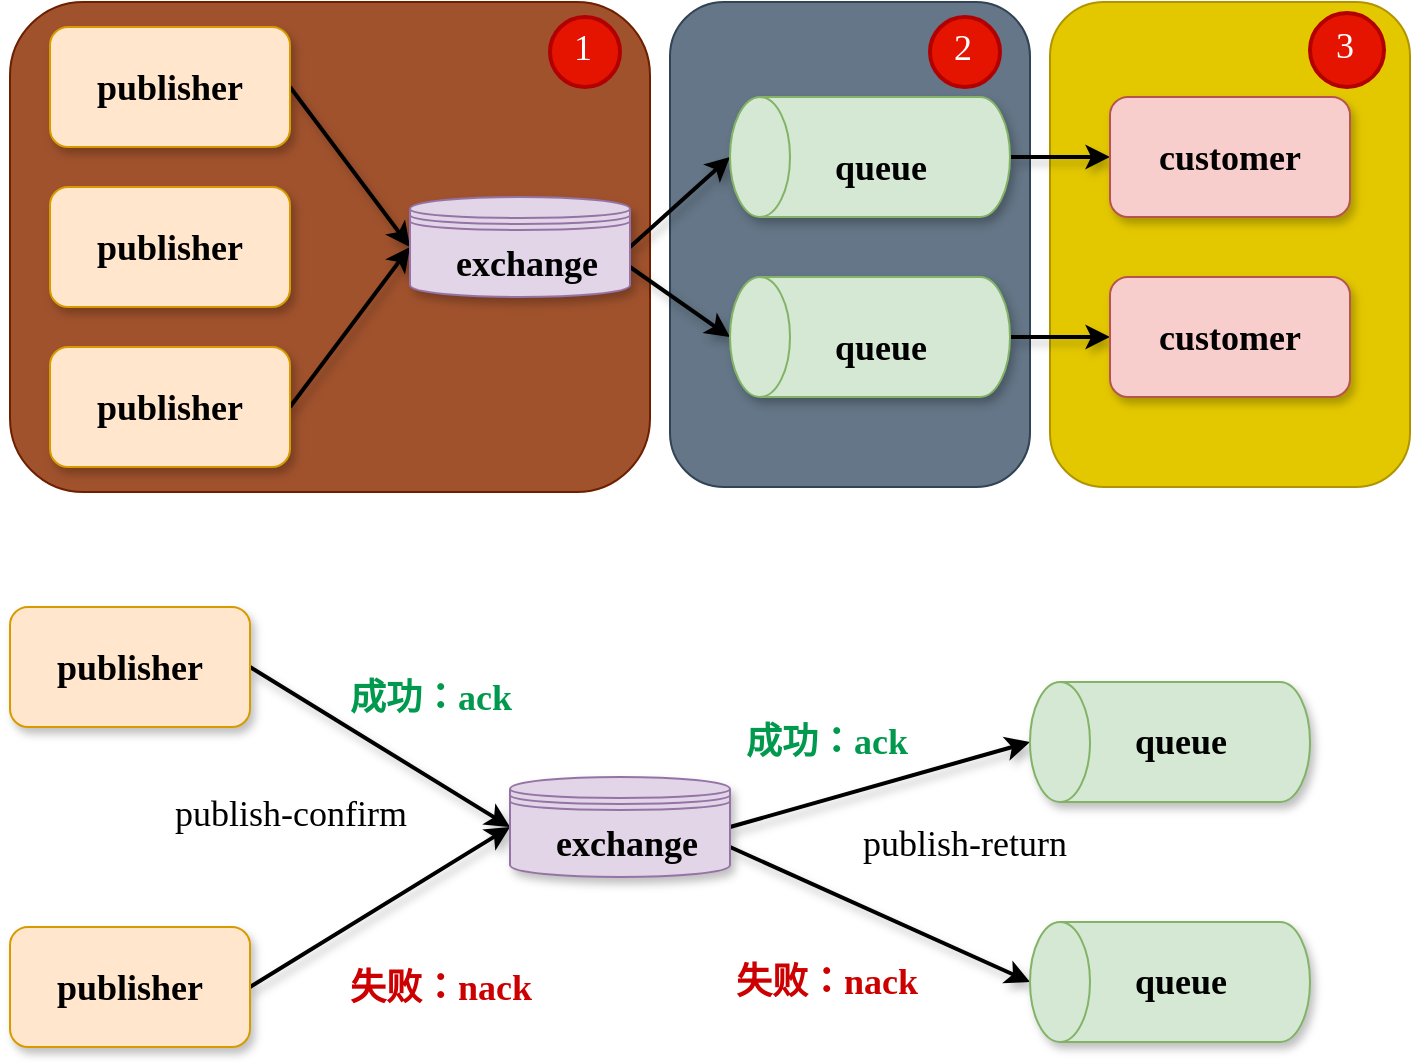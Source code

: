 <mxfile version="15.2.5" type="github">
  <diagram id="DfqF4grti_05bretxwBp" name="第 1 页">
    <mxGraphModel dx="1244" dy="832" grid="1" gridSize="10" guides="1" tooltips="1" connect="1" arrows="1" fold="1" page="1" pageScale="1" pageWidth="3300" pageHeight="4681" math="0" shadow="0">
      <root>
        <mxCell id="0" />
        <mxCell id="1" parent="0" />
        <mxCell id="EjoFfU5QmYsOKlTv9Tg1-23" value="" style="rounded=1;whiteSpace=wrap;html=1;shadow=0;sketch=0;fontFamily=JetBrains Mono;fontSize=18;fillColor=#e3c800;strokeColor=#B09500;fontColor=#000000;" vertex="1" parent="1">
          <mxGeometry x="850" y="130" width="180" height="242.5" as="geometry" />
        </mxCell>
        <mxCell id="EjoFfU5QmYsOKlTv9Tg1-22" value="" style="rounded=1;whiteSpace=wrap;html=1;shadow=0;sketch=0;fontFamily=JetBrains Mono;fontSize=18;fillColor=#647687;strokeColor=#314354;fontColor=#ffffff;" vertex="1" parent="1">
          <mxGeometry x="660" y="130" width="180" height="242.5" as="geometry" />
        </mxCell>
        <mxCell id="EjoFfU5QmYsOKlTv9Tg1-20" value="" style="rounded=1;whiteSpace=wrap;html=1;shadow=0;sketch=0;fontFamily=JetBrains Mono;fontSize=18;fillColor=#a0522d;strokeColor=#6D1F00;fontColor=#ffffff;" vertex="1" parent="1">
          <mxGeometry x="330" y="130" width="320" height="245" as="geometry" />
        </mxCell>
        <mxCell id="EjoFfU5QmYsOKlTv9Tg1-5" style="rounded=0;orthogonalLoop=1;jettySize=auto;html=1;exitX=1;exitY=0.5;exitDx=0;exitDy=0;entryX=0;entryY=0.5;entryDx=0;entryDy=0;fontFamily=JetBrains Mono;fontSize=18;strokeWidth=2;shadow=1;sketch=0;" edge="1" parent="1" source="EjoFfU5QmYsOKlTv9Tg1-1" target="EjoFfU5QmYsOKlTv9Tg1-4">
          <mxGeometry relative="1" as="geometry" />
        </mxCell>
        <mxCell id="EjoFfU5QmYsOKlTv9Tg1-1" value="publisher" style="rounded=1;whiteSpace=wrap;html=1;fontFamily=JetBrains Mono;fontSize=18;fontStyle=1;sketch=0;fillColor=#ffe6cc;strokeColor=#d79b00;shadow=1;" vertex="1" parent="1">
          <mxGeometry x="350" y="142.5" width="120" height="60" as="geometry" />
        </mxCell>
        <mxCell id="EjoFfU5QmYsOKlTv9Tg1-2" value="publisher" style="rounded=1;whiteSpace=wrap;html=1;fontFamily=JetBrains Mono;fontSize=18;fontStyle=1;sketch=0;fillColor=#ffe6cc;strokeColor=#d79b00;shadow=1;" vertex="1" parent="1">
          <mxGeometry x="350" y="222.5" width="120" height="60" as="geometry" />
        </mxCell>
        <mxCell id="EjoFfU5QmYsOKlTv9Tg1-7" style="edgeStyle=none;rounded=0;orthogonalLoop=1;jettySize=auto;html=1;exitX=1;exitY=0.5;exitDx=0;exitDy=0;entryX=0;entryY=0.5;entryDx=0;entryDy=0;fontFamily=JetBrains Mono;fontSize=18;strokeWidth=2;shadow=1;sketch=0;" edge="1" parent="1" source="EjoFfU5QmYsOKlTv9Tg1-3" target="EjoFfU5QmYsOKlTv9Tg1-4">
          <mxGeometry relative="1" as="geometry" />
        </mxCell>
        <mxCell id="EjoFfU5QmYsOKlTv9Tg1-3" value="publisher" style="rounded=1;whiteSpace=wrap;html=1;fontFamily=JetBrains Mono;fontSize=18;fontStyle=1;sketch=0;fillColor=#ffe6cc;strokeColor=#d79b00;shadow=1;" vertex="1" parent="1">
          <mxGeometry x="350" y="302.5" width="120" height="60" as="geometry" />
        </mxCell>
        <mxCell id="EjoFfU5QmYsOKlTv9Tg1-8" style="edgeStyle=none;rounded=0;orthogonalLoop=1;jettySize=auto;html=1;exitX=1;exitY=0.5;exitDx=0;exitDy=0;fontFamily=JetBrains Mono;fontSize=18;entryX=0.5;entryY=0;entryDx=0;entryDy=0;entryPerimeter=0;strokeWidth=2;shadow=1;sketch=0;" edge="1" parent="1" source="EjoFfU5QmYsOKlTv9Tg1-4" target="EjoFfU5QmYsOKlTv9Tg1-10">
          <mxGeometry relative="1" as="geometry">
            <mxPoint x="690" y="172.5" as="targetPoint" />
          </mxGeometry>
        </mxCell>
        <mxCell id="EjoFfU5QmYsOKlTv9Tg1-14" style="edgeStyle=none;rounded=0;orthogonalLoop=1;jettySize=auto;html=1;exitX=1;exitY=0.7;exitDx=0;exitDy=0;entryX=0.5;entryY=0;entryDx=0;entryDy=0;entryPerimeter=0;fontFamily=JetBrains Mono;fontSize=18;strokeWidth=2;shadow=1;sketch=0;" edge="1" parent="1" source="EjoFfU5QmYsOKlTv9Tg1-4" target="EjoFfU5QmYsOKlTv9Tg1-12">
          <mxGeometry relative="1" as="geometry" />
        </mxCell>
        <mxCell id="EjoFfU5QmYsOKlTv9Tg1-4" value="" style="shape=datastore;whiteSpace=wrap;html=1;rounded=1;shadow=1;glass=0;labelBackgroundColor=#ffffff;sketch=0;disableMultiStroke=0;disableMultiStrokeFill=0;fontFamily=JetBrains Mono;fontSize=14;fillColor=#e1d5e7;verticalAlign=middle;strokeColor=#9673a6;" vertex="1" parent="1">
          <mxGeometry x="530" y="227.5" width="110" height="50" as="geometry" />
        </mxCell>
        <mxCell id="EjoFfU5QmYsOKlTv9Tg1-17" style="edgeStyle=none;rounded=0;orthogonalLoop=1;jettySize=auto;html=1;exitX=0.5;exitY=1;exitDx=0;exitDy=0;exitPerimeter=0;entryX=0;entryY=0.5;entryDx=0;entryDy=0;fontFamily=JetBrains Mono;fontSize=18;strokeWidth=2;shadow=1;sketch=0;" edge="1" parent="1" source="EjoFfU5QmYsOKlTv9Tg1-10" target="EjoFfU5QmYsOKlTv9Tg1-15">
          <mxGeometry relative="1" as="geometry" />
        </mxCell>
        <mxCell id="EjoFfU5QmYsOKlTv9Tg1-10" value="" style="shape=cylinder3;whiteSpace=wrap;html=1;boundedLbl=1;backgroundOutline=1;size=15;sketch=0;fontFamily=JetBrains Mono;fontSize=18;rotation=-90;fillColor=#d5e8d4;strokeColor=#82b366;shadow=1;" vertex="1" parent="1">
          <mxGeometry x="730" y="137.5" width="60" height="140" as="geometry" />
        </mxCell>
        <mxCell id="EjoFfU5QmYsOKlTv9Tg1-11" value="&lt;b&gt;queue&lt;/b&gt;" style="text;html=1;align=center;verticalAlign=middle;resizable=0;points=[];autosize=1;strokeColor=none;fillColor=none;fontSize=18;fontFamily=JetBrains Mono;shadow=1;sketch=0;" vertex="1" parent="1">
          <mxGeometry x="730" y="197.5" width="70" height="30" as="geometry" />
        </mxCell>
        <mxCell id="EjoFfU5QmYsOKlTv9Tg1-18" style="edgeStyle=none;rounded=0;orthogonalLoop=1;jettySize=auto;html=1;exitX=0.5;exitY=1;exitDx=0;exitDy=0;exitPerimeter=0;fontFamily=JetBrains Mono;fontSize=18;strokeWidth=2;shadow=1;sketch=0;" edge="1" parent="1" source="EjoFfU5QmYsOKlTv9Tg1-12" target="EjoFfU5QmYsOKlTv9Tg1-16">
          <mxGeometry relative="1" as="geometry" />
        </mxCell>
        <mxCell id="EjoFfU5QmYsOKlTv9Tg1-12" value="" style="shape=cylinder3;whiteSpace=wrap;html=1;boundedLbl=1;backgroundOutline=1;size=15;sketch=0;fontFamily=JetBrains Mono;fontSize=18;rotation=-90;fillColor=#d5e8d4;strokeColor=#82b366;shadow=1;" vertex="1" parent="1">
          <mxGeometry x="730" y="227.5" width="60" height="140" as="geometry" />
        </mxCell>
        <mxCell id="EjoFfU5QmYsOKlTv9Tg1-13" value="&lt;b&gt;queue&lt;/b&gt;" style="text;html=1;align=center;verticalAlign=middle;resizable=0;points=[];autosize=1;strokeColor=none;fillColor=none;fontSize=18;fontFamily=JetBrains Mono;shadow=1;sketch=0;" vertex="1" parent="1">
          <mxGeometry x="730" y="287.5" width="70" height="30" as="geometry" />
        </mxCell>
        <mxCell id="EjoFfU5QmYsOKlTv9Tg1-15" value="customer" style="rounded=1;whiteSpace=wrap;html=1;fontFamily=JetBrains Mono;fontSize=18;fontStyle=1;sketch=0;fillColor=#f8cecc;strokeColor=#b85450;shadow=1;" vertex="1" parent="1">
          <mxGeometry x="880" y="177.5" width="120" height="60" as="geometry" />
        </mxCell>
        <mxCell id="EjoFfU5QmYsOKlTv9Tg1-16" value="customer" style="rounded=1;whiteSpace=wrap;html=1;fontFamily=JetBrains Mono;fontSize=18;fontStyle=1;sketch=0;fillColor=#f8cecc;strokeColor=#b85450;shadow=1;" vertex="1" parent="1">
          <mxGeometry x="880" y="267.5" width="120" height="60" as="geometry" />
        </mxCell>
        <mxCell id="EjoFfU5QmYsOKlTv9Tg1-19" value="&lt;b&gt;exchange&lt;/b&gt;" style="text;html=1;align=center;verticalAlign=middle;resizable=0;points=[];autosize=1;strokeColor=none;fillColor=none;fontSize=18;fontFamily=JetBrains Mono;" vertex="1" parent="1">
          <mxGeometry x="538" y="245.5" width="100" height="30" as="geometry" />
        </mxCell>
        <mxCell id="EjoFfU5QmYsOKlTv9Tg1-24" value="1" style="ellipse;whiteSpace=wrap;html=1;aspect=fixed;strokeWidth=2;fontFamily=Tahoma;spacingBottom=4;spacingRight=2;strokeColor=#B20000;shadow=0;sketch=0;fontSize=18;fillColor=#e51400;fontColor=#ffffff;" vertex="1" parent="1">
          <mxGeometry x="600" y="137.5" width="35" height="35" as="geometry" />
        </mxCell>
        <mxCell id="EjoFfU5QmYsOKlTv9Tg1-26" value="2" style="ellipse;whiteSpace=wrap;html=1;aspect=fixed;strokeWidth=2;fontFamily=Tahoma;spacingBottom=4;spacingRight=2;strokeColor=#B20000;shadow=0;sketch=0;fontSize=18;fillColor=#e51400;fontColor=#ffffff;" vertex="1" parent="1">
          <mxGeometry x="790" y="137.5" width="35" height="35" as="geometry" />
        </mxCell>
        <mxCell id="EjoFfU5QmYsOKlTv9Tg1-27" value="3" style="ellipse;whiteSpace=wrap;html=1;aspect=fixed;strokeWidth=2;fontFamily=Tahoma;spacingBottom=4;spacingRight=2;strokeColor=#B20000;shadow=0;sketch=0;fontSize=18;fillColor=#e51400;fontColor=#ffffff;" vertex="1" parent="1">
          <mxGeometry x="980" y="135.5" width="37" height="37" as="geometry" />
        </mxCell>
        <mxCell id="EjoFfU5QmYsOKlTv9Tg1-31" style="rounded=0;orthogonalLoop=1;jettySize=auto;html=1;exitX=1;exitY=0.5;exitDx=0;exitDy=0;entryX=0;entryY=0.5;entryDx=0;entryDy=0;fontFamily=JetBrains Mono;fontSize=18;strokeWidth=2;shadow=1;sketch=0;" edge="1" parent="1" source="EjoFfU5QmYsOKlTv9Tg1-32" target="EjoFfU5QmYsOKlTv9Tg1-38">
          <mxGeometry relative="1" as="geometry" />
        </mxCell>
        <mxCell id="EjoFfU5QmYsOKlTv9Tg1-51" value="publish-confirm" style="edgeLabel;html=1;align=center;verticalAlign=middle;resizable=0;points=[];fontSize=18;fontFamily=JetBrains Mono;" vertex="1" connectable="0" parent="EjoFfU5QmYsOKlTv9Tg1-31">
          <mxGeometry x="-0.222" y="1" relative="1" as="geometry">
            <mxPoint x="-31" y="43" as="offset" />
          </mxGeometry>
        </mxCell>
        <mxCell id="EjoFfU5QmYsOKlTv9Tg1-32" value="publisher" style="rounded=1;whiteSpace=wrap;html=1;fontFamily=JetBrains Mono;fontSize=18;fontStyle=1;sketch=0;fillColor=#ffe6cc;strokeColor=#d79b00;shadow=1;" vertex="1" parent="1">
          <mxGeometry x="330" y="432.5" width="120" height="60" as="geometry" />
        </mxCell>
        <mxCell id="EjoFfU5QmYsOKlTv9Tg1-64" style="edgeStyle=none;rounded=0;sketch=0;orthogonalLoop=1;jettySize=auto;html=1;exitX=1;exitY=0.5;exitDx=0;exitDy=0;entryX=0;entryY=0.5;entryDx=0;entryDy=0;shadow=1;fontFamily=JetBrains Mono;fontSize=18;fontColor=#000000;strokeWidth=2;" edge="1" parent="1" source="EjoFfU5QmYsOKlTv9Tg1-35" target="EjoFfU5QmYsOKlTv9Tg1-38">
          <mxGeometry relative="1" as="geometry" />
        </mxCell>
        <mxCell id="EjoFfU5QmYsOKlTv9Tg1-35" value="publisher" style="rounded=1;whiteSpace=wrap;html=1;fontFamily=JetBrains Mono;fontSize=18;fontStyle=1;sketch=0;fillColor=#ffe6cc;strokeColor=#d79b00;shadow=1;" vertex="1" parent="1">
          <mxGeometry x="330" y="592.5" width="120" height="60" as="geometry" />
        </mxCell>
        <mxCell id="EjoFfU5QmYsOKlTv9Tg1-36" style="edgeStyle=none;rounded=0;orthogonalLoop=1;jettySize=auto;html=1;exitX=1;exitY=0.5;exitDx=0;exitDy=0;fontFamily=JetBrains Mono;fontSize=18;entryX=0.5;entryY=0;entryDx=0;entryDy=0;entryPerimeter=0;strokeWidth=2;shadow=1;sketch=0;" edge="1" parent="1" source="EjoFfU5QmYsOKlTv9Tg1-38" target="EjoFfU5QmYsOKlTv9Tg1-40">
          <mxGeometry relative="1" as="geometry">
            <mxPoint x="740" y="462.5" as="targetPoint" />
          </mxGeometry>
        </mxCell>
        <mxCell id="EjoFfU5QmYsOKlTv9Tg1-57" value="publish-return" style="edgeLabel;html=1;align=center;verticalAlign=middle;resizable=0;points=[];fontSize=18;fontFamily=JetBrains Mono;fontColor=#000000;" vertex="1" connectable="0" parent="EjoFfU5QmYsOKlTv9Tg1-36">
          <mxGeometry x="-0.386" relative="1" as="geometry">
            <mxPoint x="71" y="21" as="offset" />
          </mxGeometry>
        </mxCell>
        <mxCell id="EjoFfU5QmYsOKlTv9Tg1-37" style="edgeStyle=none;rounded=0;orthogonalLoop=1;jettySize=auto;html=1;exitX=1;exitY=0.7;exitDx=0;exitDy=0;entryX=0.5;entryY=0;entryDx=0;entryDy=0;entryPerimeter=0;fontFamily=JetBrains Mono;fontSize=18;strokeWidth=2;shadow=1;sketch=0;" edge="1" parent="1" source="EjoFfU5QmYsOKlTv9Tg1-38" target="EjoFfU5QmYsOKlTv9Tg1-43">
          <mxGeometry relative="1" as="geometry" />
        </mxCell>
        <mxCell id="EjoFfU5QmYsOKlTv9Tg1-38" value="" style="shape=datastore;whiteSpace=wrap;html=1;rounded=1;shadow=1;glass=0;labelBackgroundColor=#ffffff;sketch=0;disableMultiStroke=0;disableMultiStrokeFill=0;fontFamily=JetBrains Mono;fontSize=14;fillColor=#e1d5e7;verticalAlign=middle;strokeColor=#9673a6;" vertex="1" parent="1">
          <mxGeometry x="580" y="517.5" width="110" height="50" as="geometry" />
        </mxCell>
        <mxCell id="EjoFfU5QmYsOKlTv9Tg1-40" value="" style="shape=cylinder3;whiteSpace=wrap;html=1;boundedLbl=1;backgroundOutline=1;size=15;sketch=0;fontFamily=JetBrains Mono;fontSize=18;rotation=-90;fillColor=#d5e8d4;strokeColor=#82b366;shadow=1;" vertex="1" parent="1">
          <mxGeometry x="880" y="430" width="60" height="140" as="geometry" />
        </mxCell>
        <mxCell id="EjoFfU5QmYsOKlTv9Tg1-41" value="&lt;b&gt;queue&lt;/b&gt;" style="text;html=1;align=center;verticalAlign=middle;resizable=0;points=[];autosize=1;strokeColor=none;fillColor=none;fontSize=18;fontFamily=JetBrains Mono;shadow=1;sketch=0;" vertex="1" parent="1">
          <mxGeometry x="880" y="484.5" width="70" height="30" as="geometry" />
        </mxCell>
        <mxCell id="EjoFfU5QmYsOKlTv9Tg1-43" value="" style="shape=cylinder3;whiteSpace=wrap;html=1;boundedLbl=1;backgroundOutline=1;size=15;sketch=0;fontFamily=JetBrains Mono;fontSize=18;rotation=-90;fillColor=#d5e8d4;strokeColor=#82b366;shadow=1;" vertex="1" parent="1">
          <mxGeometry x="880" y="550" width="60" height="140" as="geometry" />
        </mxCell>
        <mxCell id="EjoFfU5QmYsOKlTv9Tg1-44" value="&lt;b&gt;queue&lt;/b&gt;" style="text;html=1;align=center;verticalAlign=middle;resizable=0;points=[];autosize=1;strokeColor=none;fillColor=none;fontSize=18;fontFamily=JetBrains Mono;shadow=1;sketch=0;" vertex="1" parent="1">
          <mxGeometry x="880" y="605" width="70" height="30" as="geometry" />
        </mxCell>
        <mxCell id="EjoFfU5QmYsOKlTv9Tg1-47" value="&lt;b&gt;exchange&lt;/b&gt;" style="text;html=1;align=center;verticalAlign=middle;resizable=0;points=[];autosize=1;strokeColor=none;fillColor=none;fontSize=18;fontFamily=JetBrains Mono;" vertex="1" parent="1">
          <mxGeometry x="588" y="535.5" width="100" height="30" as="geometry" />
        </mxCell>
        <mxCell id="EjoFfU5QmYsOKlTv9Tg1-52" value="成功：ack" style="text;html=1;align=center;verticalAlign=middle;resizable=0;points=[];autosize=1;strokeColor=none;fillColor=none;fontSize=18;fontFamily=JetBrains Mono;fontColor=#00994D;fontStyle=1" vertex="1" parent="1">
          <mxGeometry x="490" y="462.5" width="100" height="30" as="geometry" />
        </mxCell>
        <mxCell id="EjoFfU5QmYsOKlTv9Tg1-53" value="失败：nack" style="text;html=1;align=center;verticalAlign=middle;resizable=0;points=[];autosize=1;strokeColor=none;fillColor=none;fontSize=18;fontFamily=JetBrains Mono;fontColor=#CC0000;fontStyle=1" vertex="1" parent="1">
          <mxGeometry x="490" y="607.5" width="110" height="30" as="geometry" />
        </mxCell>
        <mxCell id="EjoFfU5QmYsOKlTv9Tg1-58" value="成功：ack" style="text;html=1;align=center;verticalAlign=middle;resizable=0;points=[];autosize=1;strokeColor=none;fillColor=none;fontSize=18;fontFamily=JetBrains Mono;fontColor=#00994D;fontStyle=1" vertex="1" parent="1">
          <mxGeometry x="688" y="484.5" width="100" height="30" as="geometry" />
        </mxCell>
        <mxCell id="EjoFfU5QmYsOKlTv9Tg1-62" value="失败：nack" style="text;html=1;align=center;verticalAlign=middle;resizable=0;points=[];autosize=1;strokeColor=none;fillColor=none;fontSize=18;fontFamily=JetBrains Mono;fontColor=#CC0000;fontStyle=1" vertex="1" parent="1">
          <mxGeometry x="683" y="605" width="110" height="30" as="geometry" />
        </mxCell>
        <mxCell id="EjoFfU5QmYsOKlTv9Tg1-63" value="" style="shape=image;html=1;verticalAlign=top;verticalLabelPosition=bottom;labelBackgroundColor=#ffffff;imageAspect=0;aspect=fixed;image=https://cdn1.iconfinder.com/data/icons/DarkGlass_Reworked/128x128/actions/stop.png;shadow=0;sketch=0;fontFamily=JetBrains Mono;fontSize=18;fontColor=#CC0000;" vertex="1" parent="1">
          <mxGeometry x="746" y="567.5" width="42" height="42" as="geometry" />
        </mxCell>
        <mxCell id="EjoFfU5QmYsOKlTv9Tg1-65" value="" style="shape=image;html=1;verticalAlign=top;verticalLabelPosition=bottom;labelBackgroundColor=#ffffff;imageAspect=0;aspect=fixed;image=https://cdn1.iconfinder.com/data/icons/DarkGlass_Reworked/128x128/actions/stop.png;shadow=0;sketch=0;fontFamily=JetBrains Mono;fontSize=18;fontColor=#CC0000;" vertex="1" parent="1">
          <mxGeometry x="490" y="565.5" width="42" height="42" as="geometry" />
        </mxCell>
      </root>
    </mxGraphModel>
  </diagram>
</mxfile>
